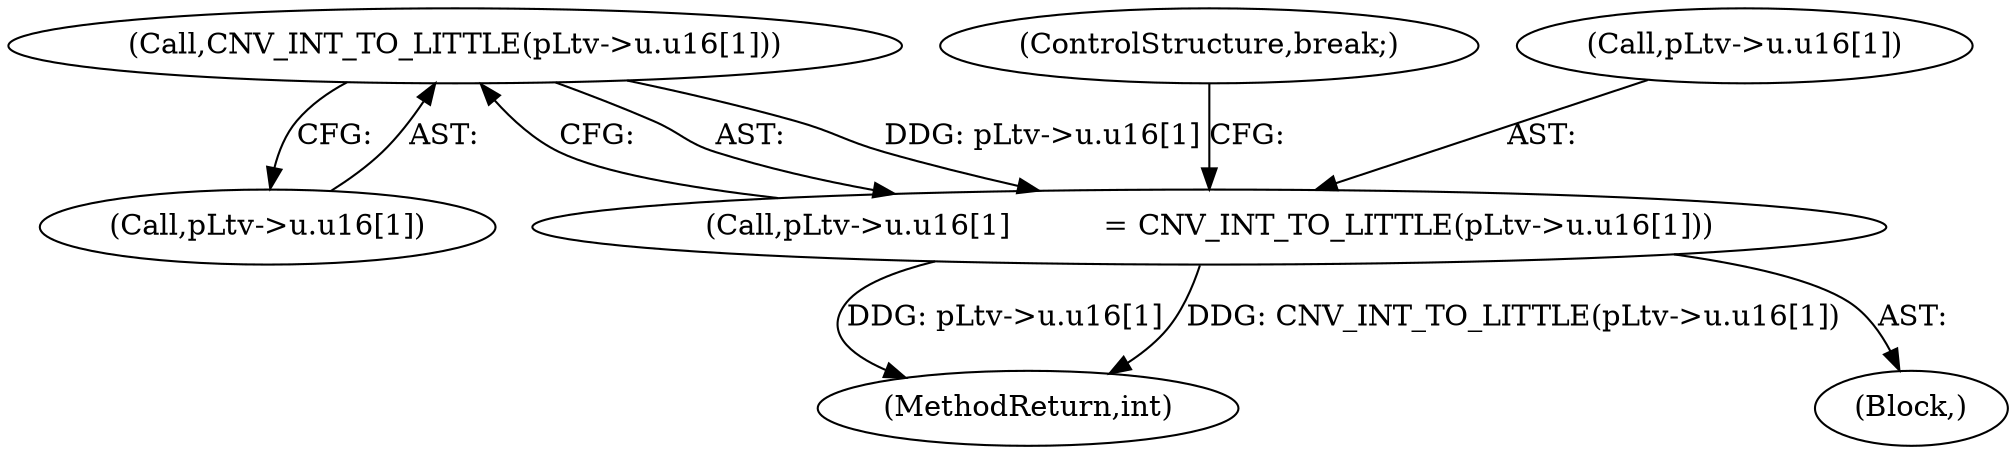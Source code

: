 digraph "0_linux_b5e2f339865fb443107e5b10603e53bbc92dc054_0@array" {
"1000901" [label="(Call,CNV_INT_TO_LITTLE(pLtv->u.u16[1]))"];
"1000893" [label="(Call,pLtv->u.u16[1]          = CNV_INT_TO_LITTLE(pLtv->u.u16[1]))"];
"1000893" [label="(Call,pLtv->u.u16[1]          = CNV_INT_TO_LITTLE(pLtv->u.u16[1]))"];
"1002520" [label="(MethodReturn,int)"];
"1000909" [label="(ControlStructure,break;)"];
"1000894" [label="(Call,pLtv->u.u16[1])"];
"1000901" [label="(Call,CNV_INT_TO_LITTLE(pLtv->u.u16[1]))"];
"1000412" [label="(Block,)"];
"1000902" [label="(Call,pLtv->u.u16[1])"];
"1000901" -> "1000893"  [label="AST: "];
"1000901" -> "1000902"  [label="CFG: "];
"1000902" -> "1000901"  [label="AST: "];
"1000893" -> "1000901"  [label="CFG: "];
"1000901" -> "1000893"  [label="DDG: pLtv->u.u16[1]"];
"1000893" -> "1000412"  [label="AST: "];
"1000894" -> "1000893"  [label="AST: "];
"1000909" -> "1000893"  [label="CFG: "];
"1000893" -> "1002520"  [label="DDG: pLtv->u.u16[1]"];
"1000893" -> "1002520"  [label="DDG: CNV_INT_TO_LITTLE(pLtv->u.u16[1])"];
}
